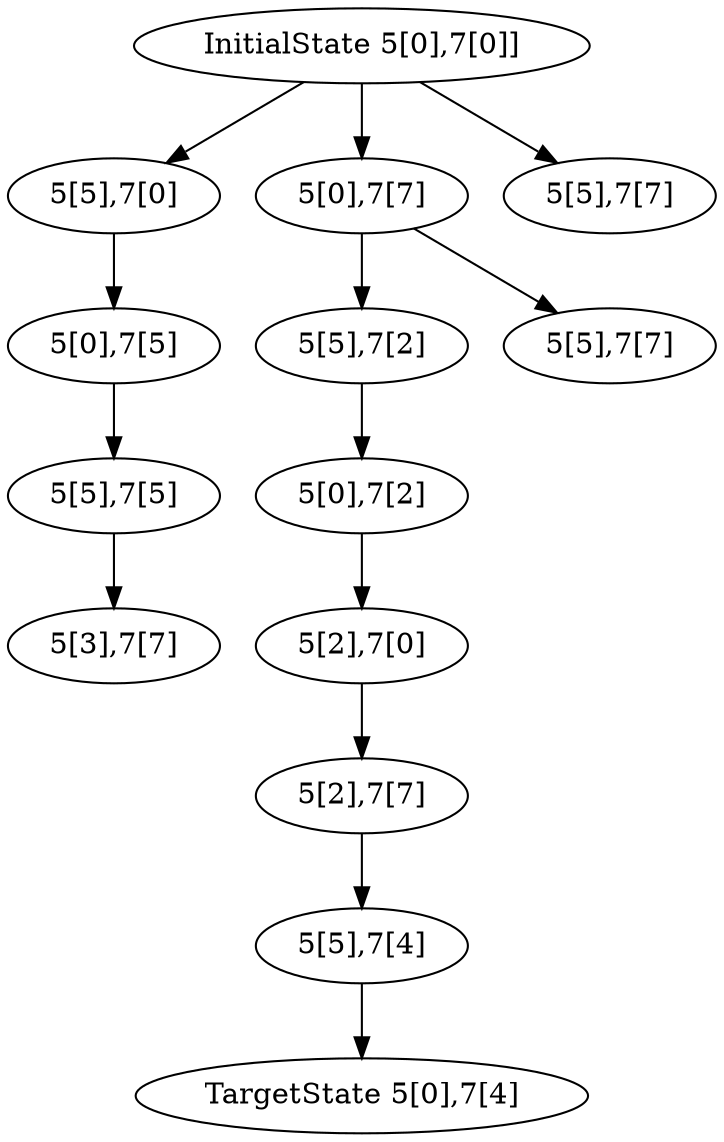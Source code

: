 digraph mizugame_states {
  one    [label = "InitialState 5[0],7[0]]"]
  two    [label = "5[5],7[0]"]
  three  [label = "5[0],7[7]"]
  four   [label = "5[5],7[7]"]
  five   [label = "5[0],7[5]"]
  six    [label = "5[5],7[2]"]
  seven  [label = "5[5],7[7]"]
  eight  [label = "5[5],7[5]"]
  nine   [label = "5[0],7[2]"]
  ten    [label = "5[3],7[7]"]
  eleven [label = "5[2],7[0]"]
  twelve [label = "5[2],7[7]"]
  thirt  [label = "5[5],7[4]"]
  fourt  [label = "TargetState 5[0],7[4]"]

  one -> two;
  one -> three;
  one -> four;
  two -> five;
  three -> six;
  three -> seven;
  five -> eight;
  six -> nine;
  eight -> ten;
  nine -> eleven;
  eleven -> twelve;
  twelve -> thirt;
  thirt -> fourt;
}

